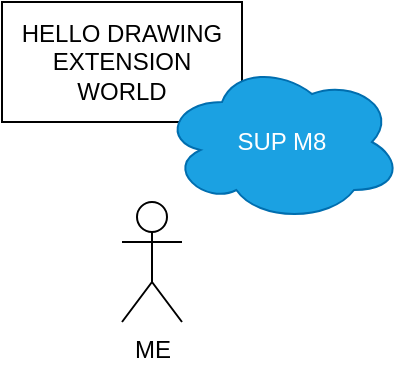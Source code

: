 <mxfile>
    <diagram id="3-ceWUTpF52mhqgHICgX" name="Page-1">
        <mxGraphModel dx="654" dy="449" grid="1" gridSize="10" guides="1" tooltips="1" connect="1" arrows="1" fold="1" page="1" pageScale="1" pageWidth="850" pageHeight="1100" math="0" shadow="0">
            <root>
                <mxCell id="0"/>
                <mxCell id="1" parent="0"/>
                <mxCell id="2" value="HELLO DRAWING EXTENSION &lt;br&gt;WORLD" style="rounded=0;whiteSpace=wrap;html=1;" vertex="1" parent="1">
                    <mxGeometry x="280" y="110" width="120" height="60" as="geometry"/>
                </mxCell>
                <mxCell id="3" value="ME" style="shape=umlActor;verticalLabelPosition=bottom;verticalAlign=top;html=1;outlineConnect=0;" vertex="1" parent="1">
                    <mxGeometry x="340" y="210" width="30" height="60" as="geometry"/>
                </mxCell>
                <mxCell id="4" value="SUP M8" style="ellipse;shape=cloud;whiteSpace=wrap;html=1;fillColor=#1ba1e2;strokeColor=#006EAF;fontColor=#ffffff;" vertex="1" parent="1">
                    <mxGeometry x="360" y="140" width="120" height="80" as="geometry"/>
                </mxCell>
            </root>
        </mxGraphModel>
    </diagram>
</mxfile>